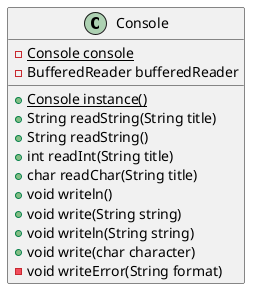 @startuml
class Console [[java:usantatecla.utils.Console]] {
	-{static}Console console
	-BufferedReader bufferedReader
	+{static}Console instance()
	+String readString(String title)
	+String readString()
	+int readInt(String title)
	+char readChar(String title)
	+void writeln()
	+void write(String string)
	+void writeln(String string)
	+void write(char character)
	-void writeError(String format)
}
@enduml